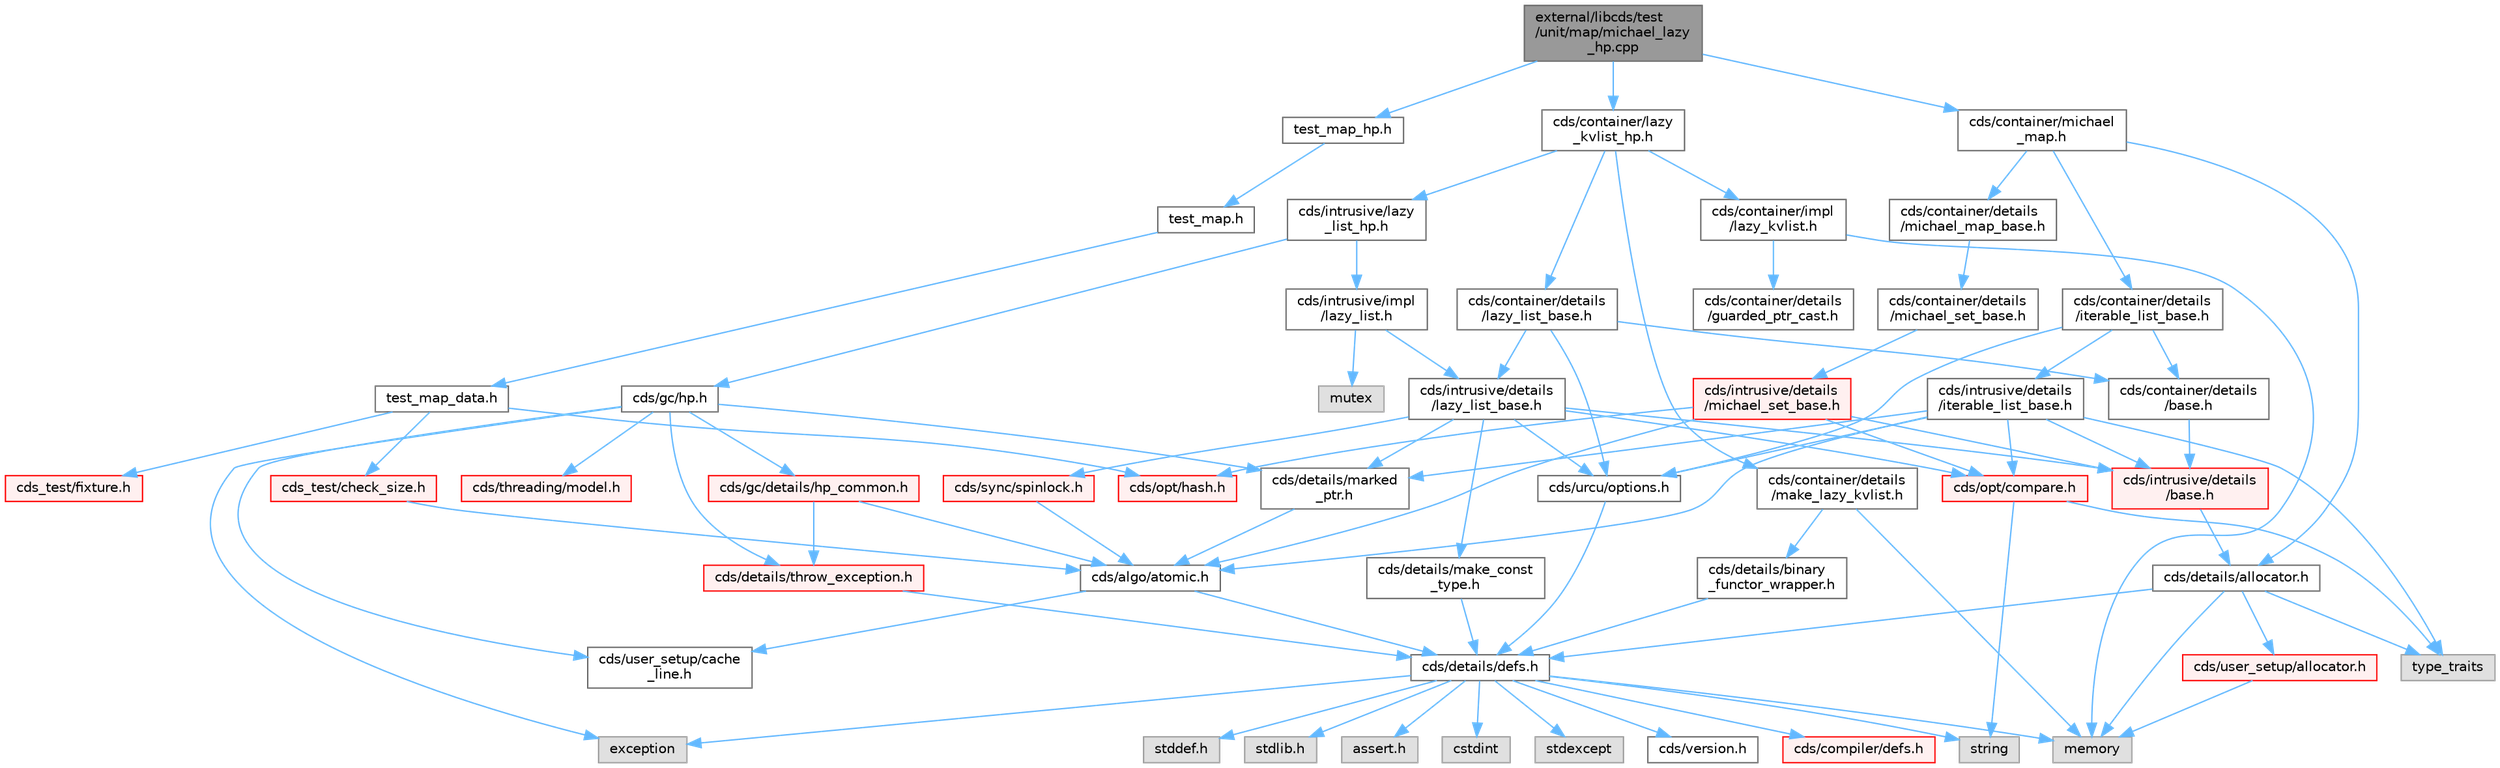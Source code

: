 digraph "external/libcds/test/unit/map/michael_lazy_hp.cpp"
{
 // LATEX_PDF_SIZE
  bgcolor="transparent";
  edge [fontname=Helvetica,fontsize=10,labelfontname=Helvetica,labelfontsize=10];
  node [fontname=Helvetica,fontsize=10,shape=box,height=0.2,width=0.4];
  Node1 [id="Node000001",label="external/libcds/test\l/unit/map/michael_lazy\l_hp.cpp",height=0.2,width=0.4,color="gray40", fillcolor="grey60", style="filled", fontcolor="black",tooltip=" "];
  Node1 -> Node2 [id="edge84_Node000001_Node000002",color="steelblue1",style="solid",tooltip=" "];
  Node2 [id="Node000002",label="test_map_hp.h",height=0.2,width=0.4,color="grey40", fillcolor="white", style="filled",URL="$test__map__hp_8h.html",tooltip=" "];
  Node2 -> Node3 [id="edge85_Node000002_Node000003",color="steelblue1",style="solid",tooltip=" "];
  Node3 [id="Node000003",label="test_map.h",height=0.2,width=0.4,color="grey40", fillcolor="white", style="filled",URL="$map_2test__map_8h.html",tooltip=" "];
  Node3 -> Node4 [id="edge86_Node000003_Node000004",color="steelblue1",style="solid",tooltip=" "];
  Node4 [id="Node000004",label="test_map_data.h",height=0.2,width=0.4,color="grey40", fillcolor="white", style="filled",URL="$map_2test__map__data_8h.html",tooltip=" "];
  Node4 -> Node5 [id="edge87_Node000004_Node000005",color="steelblue1",style="solid",tooltip=" "];
  Node5 [id="Node000005",label="cds_test/check_size.h",height=0.2,width=0.4,color="red", fillcolor="#FFF0F0", style="filled",URL="$check__size_8h.html",tooltip=" "];
  Node5 -> Node8 [id="edge88_Node000005_Node000008",color="steelblue1",style="solid",tooltip=" "];
  Node8 [id="Node000008",label="cds/algo/atomic.h",height=0.2,width=0.4,color="grey40", fillcolor="white", style="filled",URL="$external_2libcds_2cds_2algo_2atomic_8h.html",tooltip=" "];
  Node8 -> Node9 [id="edge89_Node000008_Node000009",color="steelblue1",style="solid",tooltip=" "];
  Node9 [id="Node000009",label="cds/details/defs.h",height=0.2,width=0.4,color="grey40", fillcolor="white", style="filled",URL="$details_2defs_8h.html",tooltip=" "];
  Node9 -> Node10 [id="edge90_Node000009_Node000010",color="steelblue1",style="solid",tooltip=" "];
  Node10 [id="Node000010",label="stddef.h",height=0.2,width=0.4,color="grey60", fillcolor="#E0E0E0", style="filled",tooltip=" "];
  Node9 -> Node11 [id="edge91_Node000009_Node000011",color="steelblue1",style="solid",tooltip=" "];
  Node11 [id="Node000011",label="stdlib.h",height=0.2,width=0.4,color="grey60", fillcolor="#E0E0E0", style="filled",tooltip=" "];
  Node9 -> Node12 [id="edge92_Node000009_Node000012",color="steelblue1",style="solid",tooltip=" "];
  Node12 [id="Node000012",label="assert.h",height=0.2,width=0.4,color="grey60", fillcolor="#E0E0E0", style="filled",tooltip=" "];
  Node9 -> Node13 [id="edge93_Node000009_Node000013",color="steelblue1",style="solid",tooltip=" "];
  Node13 [id="Node000013",label="cstdint",height=0.2,width=0.4,color="grey60", fillcolor="#E0E0E0", style="filled",tooltip=" "];
  Node9 -> Node14 [id="edge94_Node000009_Node000014",color="steelblue1",style="solid",tooltip=" "];
  Node14 [id="Node000014",label="exception",height=0.2,width=0.4,color="grey60", fillcolor="#E0E0E0", style="filled",tooltip=" "];
  Node9 -> Node15 [id="edge95_Node000009_Node000015",color="steelblue1",style="solid",tooltip=" "];
  Node15 [id="Node000015",label="stdexcept",height=0.2,width=0.4,color="grey60", fillcolor="#E0E0E0", style="filled",tooltip=" "];
  Node9 -> Node16 [id="edge96_Node000009_Node000016",color="steelblue1",style="solid",tooltip=" "];
  Node16 [id="Node000016",label="string",height=0.2,width=0.4,color="grey60", fillcolor="#E0E0E0", style="filled",tooltip=" "];
  Node9 -> Node17 [id="edge97_Node000009_Node000017",color="steelblue1",style="solid",tooltip=" "];
  Node17 [id="Node000017",label="memory",height=0.2,width=0.4,color="grey60", fillcolor="#E0E0E0", style="filled",tooltip=" "];
  Node9 -> Node18 [id="edge98_Node000009_Node000018",color="steelblue1",style="solid",tooltip=" "];
  Node18 [id="Node000018",label="cds/version.h",height=0.2,width=0.4,color="grey40", fillcolor="white", style="filled",URL="$external_2libcds_2cds_2version_8h.html",tooltip=" "];
  Node9 -> Node19 [id="edge99_Node000009_Node000019",color="steelblue1",style="solid",tooltip=" "];
  Node19 [id="Node000019",label="cds/compiler/defs.h",height=0.2,width=0.4,color="red", fillcolor="#FFF0F0", style="filled",URL="$compiler_2defs_8h.html",tooltip=" "];
  Node8 -> Node22 [id="edge100_Node000008_Node000022",color="steelblue1",style="solid",tooltip=" "];
  Node22 [id="Node000022",label="cds/user_setup/cache\l_line.h",height=0.2,width=0.4,color="grey40", fillcolor="white", style="filled",URL="$cache__line_8h.html",tooltip="Cache-line size definition"];
  Node4 -> Node23 [id="edge101_Node000004_Node000023",color="steelblue1",style="solid",tooltip=" "];
  Node23 [id="Node000023",label="cds_test/fixture.h",height=0.2,width=0.4,color="red", fillcolor="#FFF0F0", style="filled",URL="$fixture_8h.html",tooltip=" "];
  Node4 -> Node26 [id="edge102_Node000004_Node000026",color="steelblue1",style="solid",tooltip=" "];
  Node26 [id="Node000026",label="cds/opt/hash.h",height=0.2,width=0.4,color="red", fillcolor="#FFF0F0", style="filled",URL="$external_2libcds_2cds_2opt_2hash_8h.html",tooltip=" "];
  Node1 -> Node47 [id="edge103_Node000001_Node000047",color="steelblue1",style="solid",tooltip=" "];
  Node47 [id="Node000047",label="cds/container/lazy\l_kvlist_hp.h",height=0.2,width=0.4,color="grey40", fillcolor="white", style="filled",URL="$lazy__kvlist__hp_8h.html",tooltip=" "];
  Node47 -> Node48 [id="edge104_Node000047_Node000048",color="steelblue1",style="solid",tooltip=" "];
  Node48 [id="Node000048",label="cds/container/details\l/lazy_list_base.h",height=0.2,width=0.4,color="grey40", fillcolor="white", style="filled",URL="$container_2details_2lazy__list__base_8h.html",tooltip=" "];
  Node48 -> Node49 [id="edge105_Node000048_Node000049",color="steelblue1",style="solid",tooltip=" "];
  Node49 [id="Node000049",label="cds/container/details\l/base.h",height=0.2,width=0.4,color="grey40", fillcolor="white", style="filled",URL="$external_2libcds_2cds_2container_2details_2base_8h.html",tooltip=" "];
  Node49 -> Node50 [id="edge106_Node000049_Node000050",color="steelblue1",style="solid",tooltip=" "];
  Node50 [id="Node000050",label="cds/intrusive/details\l/base.h",height=0.2,width=0.4,color="red", fillcolor="#FFF0F0", style="filled",URL="$external_2libcds_2cds_2intrusive_2details_2base_8h.html",tooltip=" "];
  Node50 -> Node53 [id="edge107_Node000050_Node000053",color="steelblue1",style="solid",tooltip=" "];
  Node53 [id="Node000053",label="cds/details/allocator.h",height=0.2,width=0.4,color="grey40", fillcolor="white", style="filled",URL="$external_2libcds_2cds_2details_2allocator_8h.html",tooltip=" "];
  Node53 -> Node54 [id="edge108_Node000053_Node000054",color="steelblue1",style="solid",tooltip=" "];
  Node54 [id="Node000054",label="type_traits",height=0.2,width=0.4,color="grey60", fillcolor="#E0E0E0", style="filled",tooltip=" "];
  Node53 -> Node17 [id="edge109_Node000053_Node000017",color="steelblue1",style="solid",tooltip=" "];
  Node53 -> Node9 [id="edge110_Node000053_Node000009",color="steelblue1",style="solid",tooltip=" "];
  Node53 -> Node32 [id="edge111_Node000053_Node000032",color="steelblue1",style="solid",tooltip=" "];
  Node32 [id="Node000032",label="cds/user_setup/allocator.h",height=0.2,width=0.4,color="red", fillcolor="#FFF0F0", style="filled",URL="$external_2libcds_2cds_2user__setup_2allocator_8h.html",tooltip="Default implementation of allocator classes."];
  Node32 -> Node17 [id="edge112_Node000032_Node000017",color="steelblue1",style="solid",tooltip=" "];
  Node48 -> Node59 [id="edge113_Node000048_Node000059",color="steelblue1",style="solid",tooltip=" "];
  Node59 [id="Node000059",label="cds/intrusive/details\l/lazy_list_base.h",height=0.2,width=0.4,color="grey40", fillcolor="white", style="filled",URL="$intrusive_2details_2lazy__list__base_8h.html",tooltip=" "];
  Node59 -> Node50 [id="edge114_Node000059_Node000050",color="steelblue1",style="solid",tooltip=" "];
  Node59 -> Node60 [id="edge115_Node000059_Node000060",color="steelblue1",style="solid",tooltip=" "];
  Node60 [id="Node000060",label="cds/opt/compare.h",height=0.2,width=0.4,color="red", fillcolor="#FFF0F0", style="filled",URL="$external_2libcds_2cds_2opt_2compare_8h.html",tooltip=" "];
  Node60 -> Node54 [id="edge116_Node000060_Node000054",color="steelblue1",style="solid",tooltip=" "];
  Node60 -> Node16 [id="edge117_Node000060_Node000016",color="steelblue1",style="solid",tooltip=" "];
  Node59 -> Node61 [id="edge118_Node000059_Node000061",color="steelblue1",style="solid",tooltip=" "];
  Node61 [id="Node000061",label="cds/details/marked\l_ptr.h",height=0.2,width=0.4,color="grey40", fillcolor="white", style="filled",URL="$marked__ptr_8h.html",tooltip=" "];
  Node61 -> Node8 [id="edge119_Node000061_Node000008",color="steelblue1",style="solid",tooltip=" "];
  Node59 -> Node62 [id="edge120_Node000059_Node000062",color="steelblue1",style="solid",tooltip=" "];
  Node62 [id="Node000062",label="cds/details/make_const\l_type.h",height=0.2,width=0.4,color="grey40", fillcolor="white", style="filled",URL="$make__const__type_8h.html",tooltip=" "];
  Node62 -> Node9 [id="edge121_Node000062_Node000009",color="steelblue1",style="solid",tooltip=" "];
  Node59 -> Node63 [id="edge122_Node000059_Node000063",color="steelblue1",style="solid",tooltip=" "];
  Node63 [id="Node000063",label="cds/sync/spinlock.h",height=0.2,width=0.4,color="red", fillcolor="#FFF0F0", style="filled",URL="$sync_2spinlock_8h.html",tooltip=" "];
  Node63 -> Node8 [id="edge123_Node000063_Node000008",color="steelblue1",style="solid",tooltip=" "];
  Node59 -> Node67 [id="edge124_Node000059_Node000067",color="steelblue1",style="solid",tooltip=" "];
  Node67 [id="Node000067",label="cds/urcu/options.h",height=0.2,width=0.4,color="grey40", fillcolor="white", style="filled",URL="$urcu_2options_8h.html",tooltip=" "];
  Node67 -> Node9 [id="edge125_Node000067_Node000009",color="steelblue1",style="solid",tooltip=" "];
  Node48 -> Node67 [id="edge126_Node000048_Node000067",color="steelblue1",style="solid",tooltip=" "];
  Node47 -> Node68 [id="edge127_Node000047_Node000068",color="steelblue1",style="solid",tooltip=" "];
  Node68 [id="Node000068",label="cds/intrusive/lazy\l_list_hp.h",height=0.2,width=0.4,color="grey40", fillcolor="white", style="filled",URL="$intrusive_2lazy__list__hp_8h.html",tooltip=" "];
  Node68 -> Node69 [id="edge128_Node000068_Node000069",color="steelblue1",style="solid",tooltip=" "];
  Node69 [id="Node000069",label="cds/intrusive/impl\l/lazy_list.h",height=0.2,width=0.4,color="grey40", fillcolor="white", style="filled",URL="$intrusive_2impl_2lazy__list_8h.html",tooltip=" "];
  Node69 -> Node70 [id="edge129_Node000069_Node000070",color="steelblue1",style="solid",tooltip=" "];
  Node70 [id="Node000070",label="mutex",height=0.2,width=0.4,color="grey60", fillcolor="#E0E0E0", style="filled",tooltip=" "];
  Node69 -> Node59 [id="edge130_Node000069_Node000059",color="steelblue1",style="solid",tooltip=" "];
  Node68 -> Node71 [id="edge131_Node000068_Node000071",color="steelblue1",style="solid",tooltip=" "];
  Node71 [id="Node000071",label="cds/gc/hp.h",height=0.2,width=0.4,color="grey40", fillcolor="white", style="filled",URL="$hp_8h.html",tooltip=" "];
  Node71 -> Node14 [id="edge132_Node000071_Node000014",color="steelblue1",style="solid",tooltip=" "];
  Node71 -> Node72 [id="edge133_Node000071_Node000072",color="steelblue1",style="solid",tooltip=" "];
  Node72 [id="Node000072",label="cds/gc/details/hp_common.h",height=0.2,width=0.4,color="red", fillcolor="#FFF0F0", style="filled",URL="$hp__common_8h.html",tooltip=" "];
  Node72 -> Node8 [id="edge134_Node000072_Node000008",color="steelblue1",style="solid",tooltip=" "];
  Node72 -> Node44 [id="edge135_Node000072_Node000044",color="steelblue1",style="solid",tooltip=" "];
  Node44 [id="Node000044",label="cds/details/throw_exception.h",height=0.2,width=0.4,color="red", fillcolor="#FFF0F0", style="filled",URL="$throw__exception_8h.html",tooltip=" "];
  Node44 -> Node9 [id="edge136_Node000044_Node000009",color="steelblue1",style="solid",tooltip=" "];
  Node71 -> Node74 [id="edge137_Node000071_Node000074",color="steelblue1",style="solid",tooltip=" "];
  Node74 [id="Node000074",label="cds/threading/model.h",height=0.2,width=0.4,color="red", fillcolor="#FFF0F0", style="filled",URL="$model_8h.html",tooltip=" "];
  Node71 -> Node44 [id="edge138_Node000071_Node000044",color="steelblue1",style="solid",tooltip=" "];
  Node71 -> Node61 [id="edge139_Node000071_Node000061",color="steelblue1",style="solid",tooltip=" "];
  Node71 -> Node22 [id="edge140_Node000071_Node000022",color="steelblue1",style="solid",tooltip=" "];
  Node47 -> Node83 [id="edge141_Node000047_Node000083",color="steelblue1",style="solid",tooltip=" "];
  Node83 [id="Node000083",label="cds/container/details\l/make_lazy_kvlist.h",height=0.2,width=0.4,color="grey40", fillcolor="white", style="filled",URL="$make__lazy__kvlist_8h.html",tooltip=" "];
  Node83 -> Node84 [id="edge142_Node000083_Node000084",color="steelblue1",style="solid",tooltip=" "];
  Node84 [id="Node000084",label="cds/details/binary\l_functor_wrapper.h",height=0.2,width=0.4,color="grey40", fillcolor="white", style="filled",URL="$binary__functor__wrapper_8h.html",tooltip=" "];
  Node84 -> Node9 [id="edge143_Node000084_Node000009",color="steelblue1",style="solid",tooltip=" "];
  Node83 -> Node17 [id="edge144_Node000083_Node000017",color="steelblue1",style="solid",tooltip=" "];
  Node47 -> Node85 [id="edge145_Node000047_Node000085",color="steelblue1",style="solid",tooltip=" "];
  Node85 [id="Node000085",label="cds/container/impl\l/lazy_kvlist.h",height=0.2,width=0.4,color="grey40", fillcolor="white", style="filled",URL="$lazy__kvlist_8h.html",tooltip=" "];
  Node85 -> Node17 [id="edge146_Node000085_Node000017",color="steelblue1",style="solid",tooltip=" "];
  Node85 -> Node86 [id="edge147_Node000085_Node000086",color="steelblue1",style="solid",tooltip=" "];
  Node86 [id="Node000086",label="cds/container/details\l/guarded_ptr_cast.h",height=0.2,width=0.4,color="grey40", fillcolor="white", style="filled",URL="$guarded__ptr__cast_8h.html",tooltip=" "];
  Node1 -> Node87 [id="edge148_Node000001_Node000087",color="steelblue1",style="solid",tooltip=" "];
  Node87 [id="Node000087",label="cds/container/michael\l_map.h",height=0.2,width=0.4,color="grey40", fillcolor="white", style="filled",URL="$michael__map_8h.html",tooltip=" "];
  Node87 -> Node88 [id="edge149_Node000087_Node000088",color="steelblue1",style="solid",tooltip=" "];
  Node88 [id="Node000088",label="cds/container/details\l/michael_map_base.h",height=0.2,width=0.4,color="grey40", fillcolor="white", style="filled",URL="$michael__map__base_8h.html",tooltip=" "];
  Node88 -> Node89 [id="edge150_Node000088_Node000089",color="steelblue1",style="solid",tooltip=" "];
  Node89 [id="Node000089",label="cds/container/details\l/michael_set_base.h",height=0.2,width=0.4,color="grey40", fillcolor="white", style="filled",URL="$container_2details_2michael__set__base_8h.html",tooltip=" "];
  Node89 -> Node90 [id="edge151_Node000089_Node000090",color="steelblue1",style="solid",tooltip=" "];
  Node90 [id="Node000090",label="cds/intrusive/details\l/michael_set_base.h",height=0.2,width=0.4,color="red", fillcolor="#FFF0F0", style="filled",URL="$intrusive_2details_2michael__set__base_8h.html",tooltip=" "];
  Node90 -> Node50 [id="edge152_Node000090_Node000050",color="steelblue1",style="solid",tooltip=" "];
  Node90 -> Node60 [id="edge153_Node000090_Node000060",color="steelblue1",style="solid",tooltip=" "];
  Node90 -> Node26 [id="edge154_Node000090_Node000026",color="steelblue1",style="solid",tooltip=" "];
  Node90 -> Node8 [id="edge155_Node000090_Node000008",color="steelblue1",style="solid",tooltip=" "];
  Node87 -> Node91 [id="edge156_Node000087_Node000091",color="steelblue1",style="solid",tooltip=" "];
  Node91 [id="Node000091",label="cds/container/details\l/iterable_list_base.h",height=0.2,width=0.4,color="grey40", fillcolor="white", style="filled",URL="$container_2details_2iterable__list__base_8h.html",tooltip=" "];
  Node91 -> Node49 [id="edge157_Node000091_Node000049",color="steelblue1",style="solid",tooltip=" "];
  Node91 -> Node92 [id="edge158_Node000091_Node000092",color="steelblue1",style="solid",tooltip=" "];
  Node92 [id="Node000092",label="cds/intrusive/details\l/iterable_list_base.h",height=0.2,width=0.4,color="grey40", fillcolor="white", style="filled",URL="$intrusive_2details_2iterable__list__base_8h.html",tooltip=" "];
  Node92 -> Node54 [id="edge159_Node000092_Node000054",color="steelblue1",style="solid",tooltip=" "];
  Node92 -> Node50 [id="edge160_Node000092_Node000050",color="steelblue1",style="solid",tooltip=" "];
  Node92 -> Node60 [id="edge161_Node000092_Node000060",color="steelblue1",style="solid",tooltip=" "];
  Node92 -> Node8 [id="edge162_Node000092_Node000008",color="steelblue1",style="solid",tooltip=" "];
  Node92 -> Node61 [id="edge163_Node000092_Node000061",color="steelblue1",style="solid",tooltip=" "];
  Node92 -> Node67 [id="edge164_Node000092_Node000067",color="steelblue1",style="solid",tooltip=" "];
  Node91 -> Node67 [id="edge165_Node000091_Node000067",color="steelblue1",style="solid",tooltip=" "];
  Node87 -> Node53 [id="edge166_Node000087_Node000053",color="steelblue1",style="solid",tooltip=" "];
}
